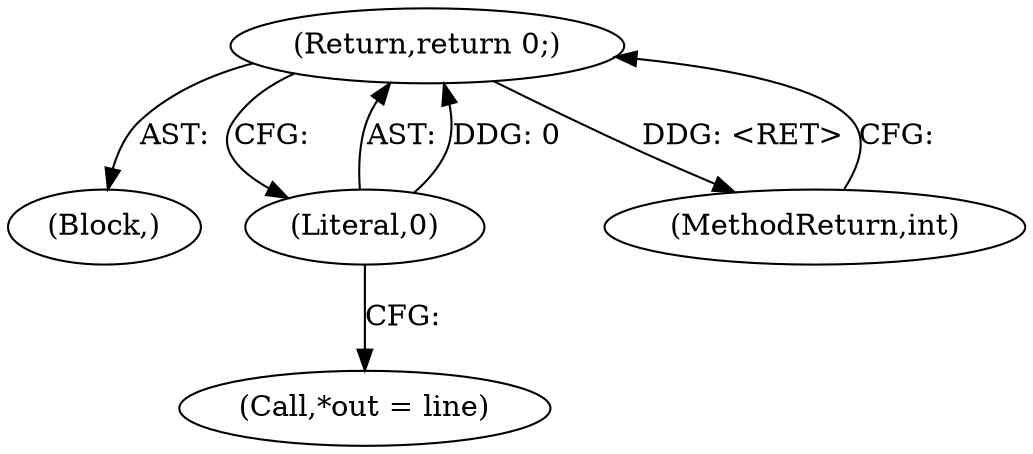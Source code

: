 digraph "1_libgit2_2fdef641fd0dd2828bd948234ae86de75221a11a@del" {
"1000194" [label="(Return,return 0;)"];
"1000195" [label="(Literal,0)"];
"1000185" [label="(Block,)"];
"1000343" [label="(MethodReturn,int)"];
"1000190" [label="(Call,*out = line)"];
"1000194" [label="(Return,return 0;)"];
"1000195" [label="(Literal,0)"];
"1000194" -> "1000185"  [label="AST: "];
"1000194" -> "1000195"  [label="CFG: "];
"1000195" -> "1000194"  [label="AST: "];
"1000343" -> "1000194"  [label="CFG: "];
"1000194" -> "1000343"  [label="DDG: <RET>"];
"1000195" -> "1000194"  [label="DDG: 0"];
"1000195" -> "1000190"  [label="CFG: "];
}
